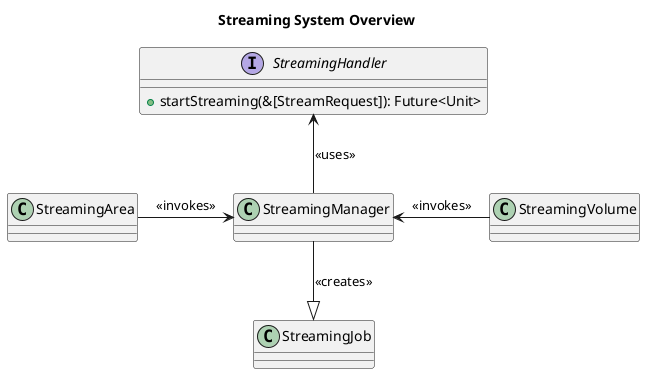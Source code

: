 @startuml
'https://plantuml.com/class-diagram
title: Streaming System Overview

interface StreamingHandler {
  + startStreaming(&[StreamRequest]): Future<Unit>
}

class StreamingManager
class StreamingVolume
class StreamingArea
class StreamingJob

StreamingManager -up-> StreamingHandler: <<uses>>
StreamingManager -down-|> StreamingJob: <<creates>>
StreamingVolume -left> StreamingManager: <<invokes>>
StreamingArea -right> StreamingManager: <<invokes>>

@enduml